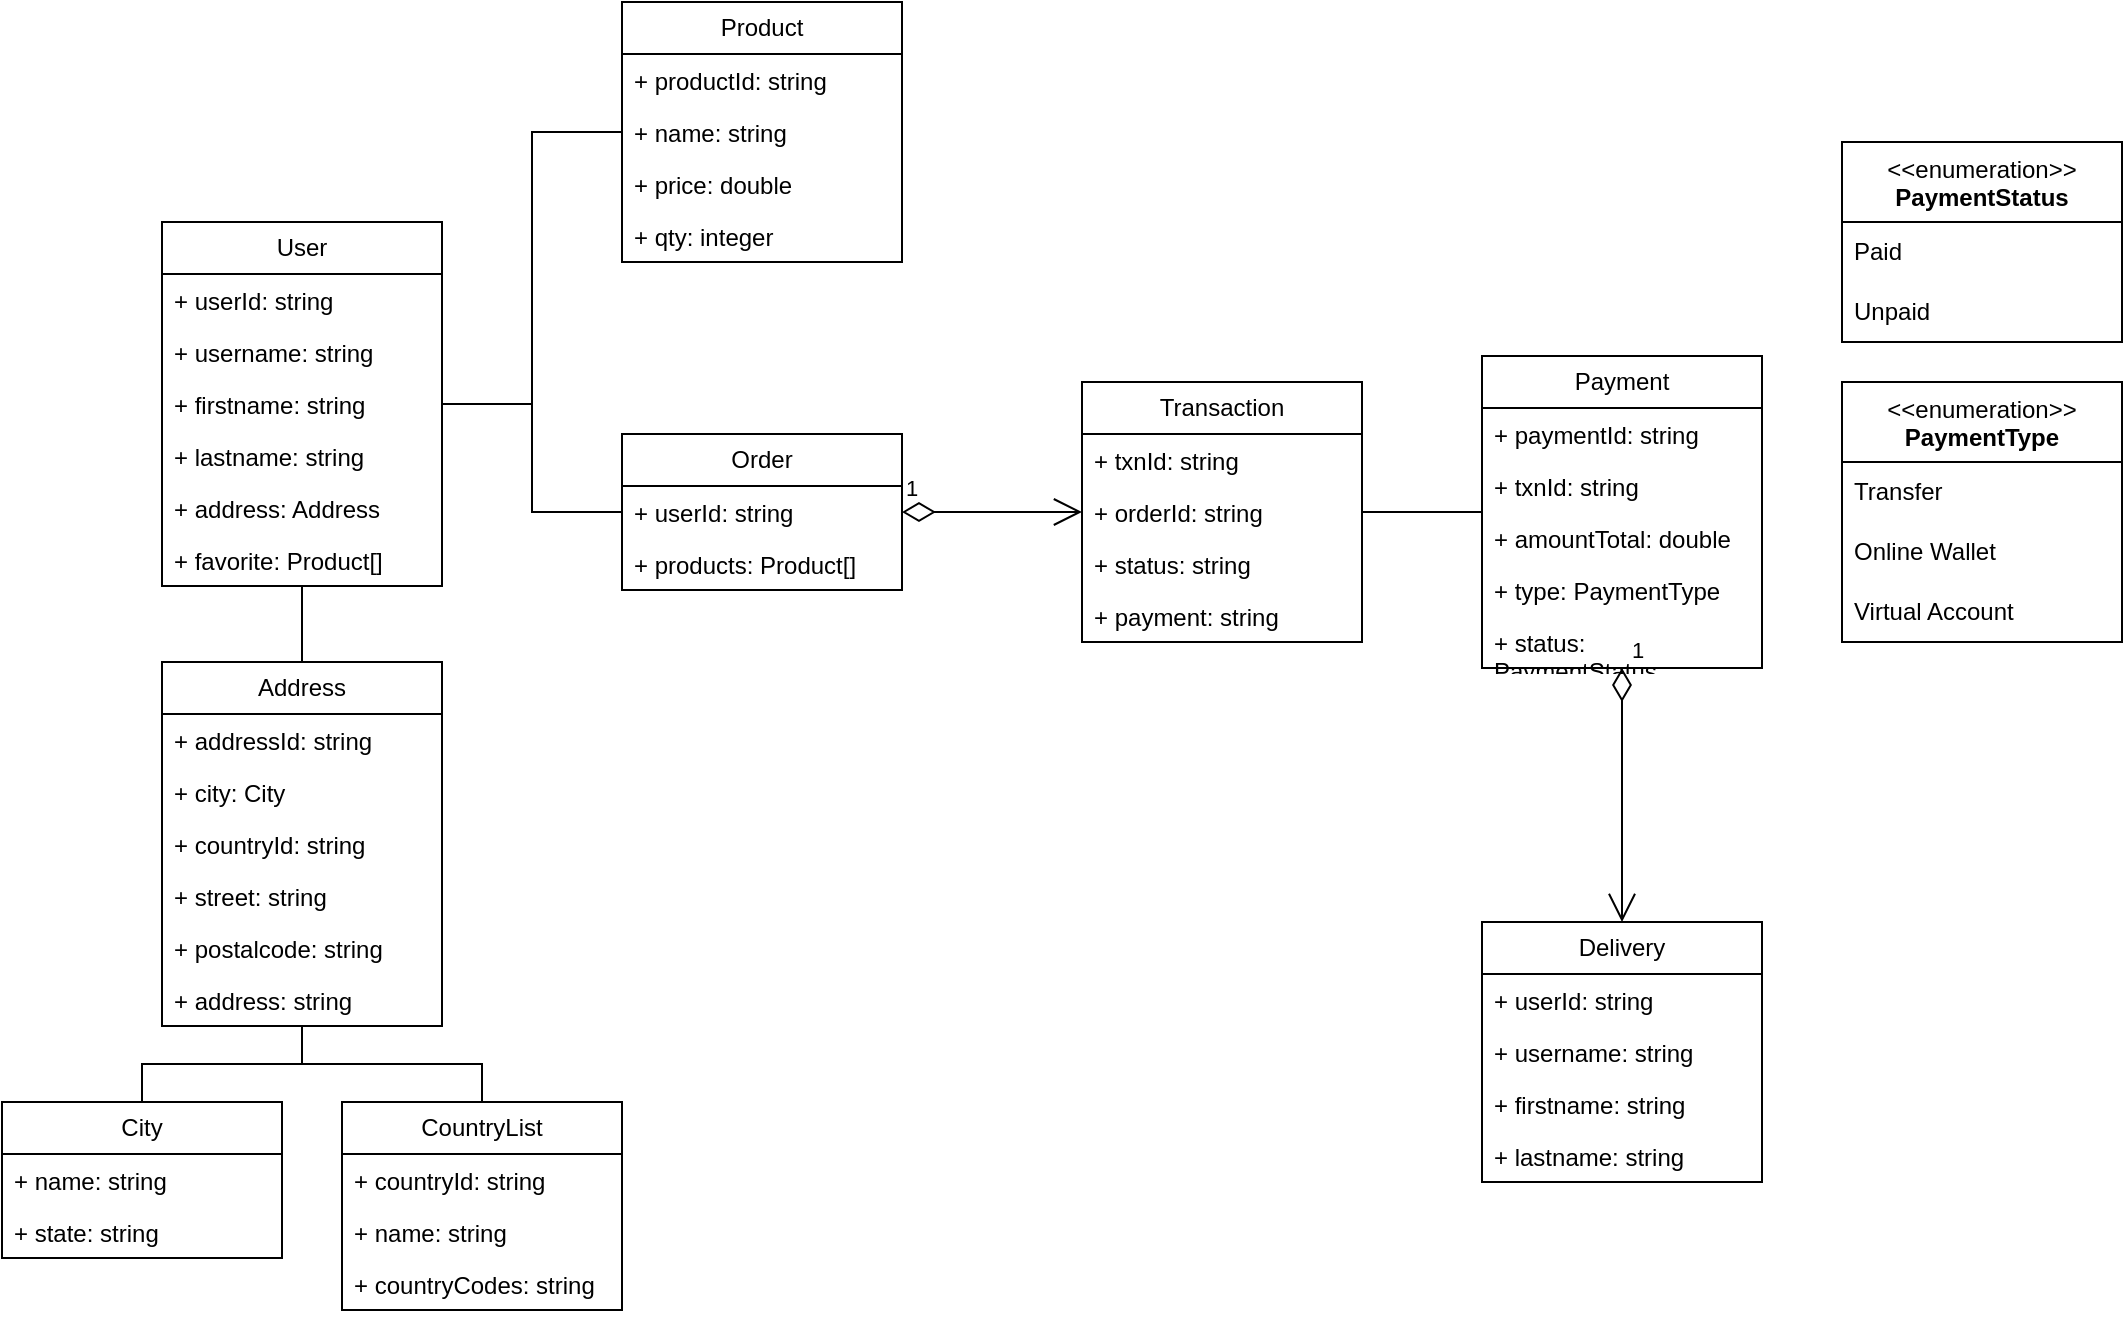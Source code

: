 <mxfile version="21.3.4" type="github" pages="2">
  <diagram name="Class" id="yxfu-jU6VKn26wTLMHXY">
    <mxGraphModel dx="880" dy="1538" grid="1" gridSize="10" guides="1" tooltips="1" connect="1" arrows="1" fold="1" page="1" pageScale="1" pageWidth="850" pageHeight="1100" math="0" shadow="0">
      <root>
        <mxCell id="0" />
        <mxCell id="1" parent="0" />
        <mxCell id="0K6LBpWld9KjEkxCWsGS-2" value="User" style="swimlane;fontStyle=0;childLayout=stackLayout;horizontal=1;startSize=26;fillColor=none;horizontalStack=0;resizeParent=1;resizeParentMax=0;resizeLast=0;collapsible=1;marginBottom=0;whiteSpace=wrap;html=1;" parent="1" vertex="1">
          <mxGeometry x="240" y="20" width="140" height="182" as="geometry" />
        </mxCell>
        <mxCell id="0K6LBpWld9KjEkxCWsGS-3" value="+ userId: string" style="text;strokeColor=none;fillColor=none;align=left;verticalAlign=top;spacingLeft=4;spacingRight=4;overflow=hidden;rotatable=0;points=[[0,0.5],[1,0.5]];portConstraint=eastwest;whiteSpace=wrap;html=1;" parent="0K6LBpWld9KjEkxCWsGS-2" vertex="1">
          <mxGeometry y="26" width="140" height="26" as="geometry" />
        </mxCell>
        <mxCell id="0K6LBpWld9KjEkxCWsGS-4" value="+ username: string" style="text;strokeColor=none;fillColor=none;align=left;verticalAlign=top;spacingLeft=4;spacingRight=4;overflow=hidden;rotatable=0;points=[[0,0.5],[1,0.5]];portConstraint=eastwest;whiteSpace=wrap;html=1;" parent="0K6LBpWld9KjEkxCWsGS-2" vertex="1">
          <mxGeometry y="52" width="140" height="26" as="geometry" />
        </mxCell>
        <mxCell id="0K6LBpWld9KjEkxCWsGS-5" value="+ firstname: string" style="text;strokeColor=none;fillColor=none;align=left;verticalAlign=top;spacingLeft=4;spacingRight=4;overflow=hidden;rotatable=0;points=[[0,0.5],[1,0.5]];portConstraint=eastwest;whiteSpace=wrap;html=1;" parent="0K6LBpWld9KjEkxCWsGS-2" vertex="1">
          <mxGeometry y="78" width="140" height="26" as="geometry" />
        </mxCell>
        <mxCell id="0K6LBpWld9KjEkxCWsGS-6" value="+ lastname: string" style="text;strokeColor=none;fillColor=none;align=left;verticalAlign=top;spacingLeft=4;spacingRight=4;overflow=hidden;rotatable=0;points=[[0,0.5],[1,0.5]];portConstraint=eastwest;whiteSpace=wrap;html=1;" parent="0K6LBpWld9KjEkxCWsGS-2" vertex="1">
          <mxGeometry y="104" width="140" height="26" as="geometry" />
        </mxCell>
        <mxCell id="0K6LBpWld9KjEkxCWsGS-51" value="+ address: Address" style="text;strokeColor=none;fillColor=none;align=left;verticalAlign=top;spacingLeft=4;spacingRight=4;overflow=hidden;rotatable=0;points=[[0,0.5],[1,0.5]];portConstraint=eastwest;whiteSpace=wrap;html=1;" parent="0K6LBpWld9KjEkxCWsGS-2" vertex="1">
          <mxGeometry y="130" width="140" height="26" as="geometry" />
        </mxCell>
        <mxCell id="0K6LBpWld9KjEkxCWsGS-59" value="+ favorite: Product[]" style="text;strokeColor=none;fillColor=none;align=left;verticalAlign=top;spacingLeft=4;spacingRight=4;overflow=hidden;rotatable=0;points=[[0,0.5],[1,0.5]];portConstraint=eastwest;whiteSpace=wrap;html=1;" parent="0K6LBpWld9KjEkxCWsGS-2" vertex="1">
          <mxGeometry y="156" width="140" height="26" as="geometry" />
        </mxCell>
        <mxCell id="0K6LBpWld9KjEkxCWsGS-8" value="Product" style="swimlane;fontStyle=0;childLayout=stackLayout;horizontal=1;startSize=26;fillColor=none;horizontalStack=0;resizeParent=1;resizeParentMax=0;resizeLast=0;collapsible=1;marginBottom=0;whiteSpace=wrap;html=1;" parent="1" vertex="1">
          <mxGeometry x="470" y="-90" width="140" height="130" as="geometry" />
        </mxCell>
        <mxCell id="0K6LBpWld9KjEkxCWsGS-9" value="+ productId: string" style="text;strokeColor=none;fillColor=none;align=left;verticalAlign=top;spacingLeft=4;spacingRight=4;overflow=hidden;rotatable=0;points=[[0,0.5],[1,0.5]];portConstraint=eastwest;whiteSpace=wrap;html=1;" parent="0K6LBpWld9KjEkxCWsGS-8" vertex="1">
          <mxGeometry y="26" width="140" height="26" as="geometry" />
        </mxCell>
        <mxCell id="0K6LBpWld9KjEkxCWsGS-10" value="+ name: string" style="text;strokeColor=none;fillColor=none;align=left;verticalAlign=top;spacingLeft=4;spacingRight=4;overflow=hidden;rotatable=0;points=[[0,0.5],[1,0.5]];portConstraint=eastwest;whiteSpace=wrap;html=1;" parent="0K6LBpWld9KjEkxCWsGS-8" vertex="1">
          <mxGeometry y="52" width="140" height="26" as="geometry" />
        </mxCell>
        <mxCell id="0K6LBpWld9KjEkxCWsGS-11" value="+ price: double" style="text;strokeColor=none;fillColor=none;align=left;verticalAlign=top;spacingLeft=4;spacingRight=4;overflow=hidden;rotatable=0;points=[[0,0.5],[1,0.5]];portConstraint=eastwest;whiteSpace=wrap;html=1;" parent="0K6LBpWld9KjEkxCWsGS-8" vertex="1">
          <mxGeometry y="78" width="140" height="26" as="geometry" />
        </mxCell>
        <mxCell id="0K6LBpWld9KjEkxCWsGS-12" value="+ qty: integer" style="text;strokeColor=none;fillColor=none;align=left;verticalAlign=top;spacingLeft=4;spacingRight=4;overflow=hidden;rotatable=0;points=[[0,0.5],[1,0.5]];portConstraint=eastwest;whiteSpace=wrap;html=1;" parent="0K6LBpWld9KjEkxCWsGS-8" vertex="1">
          <mxGeometry y="104" width="140" height="26" as="geometry" />
        </mxCell>
        <mxCell id="0K6LBpWld9KjEkxCWsGS-14" value="Order" style="swimlane;fontStyle=0;childLayout=stackLayout;horizontal=1;startSize=26;fillColor=none;horizontalStack=0;resizeParent=1;resizeParentMax=0;resizeLast=0;collapsible=1;marginBottom=0;whiteSpace=wrap;html=1;" parent="1" vertex="1">
          <mxGeometry x="470" y="126" width="140" height="78" as="geometry" />
        </mxCell>
        <mxCell id="0K6LBpWld9KjEkxCWsGS-15" value="+ userId: string" style="text;strokeColor=none;fillColor=none;align=left;verticalAlign=top;spacingLeft=4;spacingRight=4;overflow=hidden;rotatable=0;points=[[0,0.5],[1,0.5]];portConstraint=eastwest;whiteSpace=wrap;html=1;" parent="0K6LBpWld9KjEkxCWsGS-14" vertex="1">
          <mxGeometry y="26" width="140" height="26" as="geometry" />
        </mxCell>
        <mxCell id="0K6LBpWld9KjEkxCWsGS-16" value="+ products: Product[]" style="text;strokeColor=none;fillColor=none;align=left;verticalAlign=top;spacingLeft=4;spacingRight=4;overflow=hidden;rotatable=0;points=[[0,0.5],[1,0.5]];portConstraint=eastwest;whiteSpace=wrap;html=1;" parent="0K6LBpWld9KjEkxCWsGS-14" vertex="1">
          <mxGeometry y="52" width="140" height="26" as="geometry" />
        </mxCell>
        <mxCell id="0K6LBpWld9KjEkxCWsGS-19" value="Transaction" style="swimlane;fontStyle=0;childLayout=stackLayout;horizontal=1;startSize=26;fillColor=none;horizontalStack=0;resizeParent=1;resizeParentMax=0;resizeLast=0;collapsible=1;marginBottom=0;whiteSpace=wrap;html=1;" parent="1" vertex="1">
          <mxGeometry x="700" y="100" width="140" height="130" as="geometry" />
        </mxCell>
        <mxCell id="0K6LBpWld9KjEkxCWsGS-20" value="+ txnId: string" style="text;strokeColor=none;fillColor=none;align=left;verticalAlign=top;spacingLeft=4;spacingRight=4;overflow=hidden;rotatable=0;points=[[0,0.5],[1,0.5]];portConstraint=eastwest;whiteSpace=wrap;html=1;" parent="0K6LBpWld9KjEkxCWsGS-19" vertex="1">
          <mxGeometry y="26" width="140" height="26" as="geometry" />
        </mxCell>
        <mxCell id="0K6LBpWld9KjEkxCWsGS-21" value="+ orderId: string" style="text;strokeColor=none;fillColor=none;align=left;verticalAlign=top;spacingLeft=4;spacingRight=4;overflow=hidden;rotatable=0;points=[[0,0.5],[1,0.5]];portConstraint=eastwest;whiteSpace=wrap;html=1;" parent="0K6LBpWld9KjEkxCWsGS-19" vertex="1">
          <mxGeometry y="52" width="140" height="26" as="geometry" />
        </mxCell>
        <mxCell id="0K6LBpWld9KjEkxCWsGS-22" value="+ status: string" style="text;strokeColor=none;fillColor=none;align=left;verticalAlign=top;spacingLeft=4;spacingRight=4;overflow=hidden;rotatable=0;points=[[0,0.5],[1,0.5]];portConstraint=eastwest;whiteSpace=wrap;html=1;" parent="0K6LBpWld9KjEkxCWsGS-19" vertex="1">
          <mxGeometry y="78" width="140" height="26" as="geometry" />
        </mxCell>
        <mxCell id="0K6LBpWld9KjEkxCWsGS-23" value="+ payment: string" style="text;strokeColor=none;fillColor=none;align=left;verticalAlign=top;spacingLeft=4;spacingRight=4;overflow=hidden;rotatable=0;points=[[0,0.5],[1,0.5]];portConstraint=eastwest;whiteSpace=wrap;html=1;" parent="0K6LBpWld9KjEkxCWsGS-19" vertex="1">
          <mxGeometry y="104" width="140" height="26" as="geometry" />
        </mxCell>
        <mxCell id="0K6LBpWld9KjEkxCWsGS-24" value="Delivery" style="swimlane;fontStyle=0;childLayout=stackLayout;horizontal=1;startSize=26;fillColor=none;horizontalStack=0;resizeParent=1;resizeParentMax=0;resizeLast=0;collapsible=1;marginBottom=0;whiteSpace=wrap;html=1;" parent="1" vertex="1">
          <mxGeometry x="900" y="370" width="140" height="130" as="geometry" />
        </mxCell>
        <mxCell id="0K6LBpWld9KjEkxCWsGS-25" value="+ userId: string" style="text;strokeColor=none;fillColor=none;align=left;verticalAlign=top;spacingLeft=4;spacingRight=4;overflow=hidden;rotatable=0;points=[[0,0.5],[1,0.5]];portConstraint=eastwest;whiteSpace=wrap;html=1;" parent="0K6LBpWld9KjEkxCWsGS-24" vertex="1">
          <mxGeometry y="26" width="140" height="26" as="geometry" />
        </mxCell>
        <mxCell id="0K6LBpWld9KjEkxCWsGS-26" value="+ username: string" style="text;strokeColor=none;fillColor=none;align=left;verticalAlign=top;spacingLeft=4;spacingRight=4;overflow=hidden;rotatable=0;points=[[0,0.5],[1,0.5]];portConstraint=eastwest;whiteSpace=wrap;html=1;" parent="0K6LBpWld9KjEkxCWsGS-24" vertex="1">
          <mxGeometry y="52" width="140" height="26" as="geometry" />
        </mxCell>
        <mxCell id="0K6LBpWld9KjEkxCWsGS-27" value="+ firstname: string" style="text;strokeColor=none;fillColor=none;align=left;verticalAlign=top;spacingLeft=4;spacingRight=4;overflow=hidden;rotatable=0;points=[[0,0.5],[1,0.5]];portConstraint=eastwest;whiteSpace=wrap;html=1;" parent="0K6LBpWld9KjEkxCWsGS-24" vertex="1">
          <mxGeometry y="78" width="140" height="26" as="geometry" />
        </mxCell>
        <mxCell id="0K6LBpWld9KjEkxCWsGS-28" value="+ lastname: string" style="text;strokeColor=none;fillColor=none;align=left;verticalAlign=top;spacingLeft=4;spacingRight=4;overflow=hidden;rotatable=0;points=[[0,0.5],[1,0.5]];portConstraint=eastwest;whiteSpace=wrap;html=1;" parent="0K6LBpWld9KjEkxCWsGS-24" vertex="1">
          <mxGeometry y="104" width="140" height="26" as="geometry" />
        </mxCell>
        <mxCell id="0K6LBpWld9KjEkxCWsGS-29" value="&lt;div&gt;Address&lt;/div&gt;" style="swimlane;fontStyle=0;childLayout=stackLayout;horizontal=1;startSize=26;fillColor=none;horizontalStack=0;resizeParent=1;resizeParentMax=0;resizeLast=0;collapsible=1;marginBottom=0;whiteSpace=wrap;html=1;" parent="1" vertex="1">
          <mxGeometry x="240" y="240" width="140" height="182" as="geometry" />
        </mxCell>
        <mxCell id="0K6LBpWld9KjEkxCWsGS-30" value="+ addressId: string" style="text;strokeColor=none;fillColor=none;align=left;verticalAlign=top;spacingLeft=4;spacingRight=4;overflow=hidden;rotatable=0;points=[[0,0.5],[1,0.5]];portConstraint=eastwest;whiteSpace=wrap;html=1;" parent="0K6LBpWld9KjEkxCWsGS-29" vertex="1">
          <mxGeometry y="26" width="140" height="26" as="geometry" />
        </mxCell>
        <mxCell id="0K6LBpWld9KjEkxCWsGS-31" value="+ city: City" style="text;strokeColor=none;fillColor=none;align=left;verticalAlign=top;spacingLeft=4;spacingRight=4;overflow=hidden;rotatable=0;points=[[0,0.5],[1,0.5]];portConstraint=eastwest;whiteSpace=wrap;html=1;" parent="0K6LBpWld9KjEkxCWsGS-29" vertex="1">
          <mxGeometry y="52" width="140" height="26" as="geometry" />
        </mxCell>
        <mxCell id="0K6LBpWld9KjEkxCWsGS-32" value="+ countryId: string" style="text;strokeColor=none;fillColor=none;align=left;verticalAlign=top;spacingLeft=4;spacingRight=4;overflow=hidden;rotatable=0;points=[[0,0.5],[1,0.5]];portConstraint=eastwest;whiteSpace=wrap;html=1;" parent="0K6LBpWld9KjEkxCWsGS-29" vertex="1">
          <mxGeometry y="78" width="140" height="26" as="geometry" />
        </mxCell>
        <mxCell id="0K6LBpWld9KjEkxCWsGS-33" value="+ street: string" style="text;strokeColor=none;fillColor=none;align=left;verticalAlign=top;spacingLeft=4;spacingRight=4;overflow=hidden;rotatable=0;points=[[0,0.5],[1,0.5]];portConstraint=eastwest;whiteSpace=wrap;html=1;" parent="0K6LBpWld9KjEkxCWsGS-29" vertex="1">
          <mxGeometry y="104" width="140" height="26" as="geometry" />
        </mxCell>
        <mxCell id="0K6LBpWld9KjEkxCWsGS-44" value="+ postalcode: string" style="text;strokeColor=none;fillColor=none;align=left;verticalAlign=top;spacingLeft=4;spacingRight=4;overflow=hidden;rotatable=0;points=[[0,0.5],[1,0.5]];portConstraint=eastwest;whiteSpace=wrap;html=1;" parent="0K6LBpWld9KjEkxCWsGS-29" vertex="1">
          <mxGeometry y="130" width="140" height="26" as="geometry" />
        </mxCell>
        <mxCell id="0K6LBpWld9KjEkxCWsGS-45" value="+ address: string" style="text;strokeColor=none;fillColor=none;align=left;verticalAlign=top;spacingLeft=4;spacingRight=4;overflow=hidden;rotatable=0;points=[[0,0.5],[1,0.5]];portConstraint=eastwest;whiteSpace=wrap;html=1;" parent="0K6LBpWld9KjEkxCWsGS-29" vertex="1">
          <mxGeometry y="156" width="140" height="26" as="geometry" />
        </mxCell>
        <mxCell id="0K6LBpWld9KjEkxCWsGS-34" value="CountryList" style="swimlane;fontStyle=0;childLayout=stackLayout;horizontal=1;startSize=26;fillColor=none;horizontalStack=0;resizeParent=1;resizeParentMax=0;resizeLast=0;collapsible=1;marginBottom=0;whiteSpace=wrap;html=1;" parent="1" vertex="1">
          <mxGeometry x="330" y="460" width="140" height="104" as="geometry" />
        </mxCell>
        <mxCell id="0K6LBpWld9KjEkxCWsGS-35" value="+ countryId: string" style="text;strokeColor=none;fillColor=none;align=left;verticalAlign=top;spacingLeft=4;spacingRight=4;overflow=hidden;rotatable=0;points=[[0,0.5],[1,0.5]];portConstraint=eastwest;whiteSpace=wrap;html=1;" parent="0K6LBpWld9KjEkxCWsGS-34" vertex="1">
          <mxGeometry y="26" width="140" height="26" as="geometry" />
        </mxCell>
        <mxCell id="0K6LBpWld9KjEkxCWsGS-36" value="+ name: string" style="text;strokeColor=none;fillColor=none;align=left;verticalAlign=top;spacingLeft=4;spacingRight=4;overflow=hidden;rotatable=0;points=[[0,0.5],[1,0.5]];portConstraint=eastwest;whiteSpace=wrap;html=1;" parent="0K6LBpWld9KjEkxCWsGS-34" vertex="1">
          <mxGeometry y="52" width="140" height="26" as="geometry" />
        </mxCell>
        <mxCell id="0K6LBpWld9KjEkxCWsGS-37" value="+ countryCodes: string" style="text;strokeColor=none;fillColor=none;align=left;verticalAlign=top;spacingLeft=4;spacingRight=4;overflow=hidden;rotatable=0;points=[[0,0.5],[1,0.5]];portConstraint=eastwest;whiteSpace=wrap;html=1;" parent="0K6LBpWld9KjEkxCWsGS-34" vertex="1">
          <mxGeometry y="78" width="140" height="26" as="geometry" />
        </mxCell>
        <mxCell id="0K6LBpWld9KjEkxCWsGS-39" value="City" style="swimlane;fontStyle=0;childLayout=stackLayout;horizontal=1;startSize=26;fillColor=none;horizontalStack=0;resizeParent=1;resizeParentMax=0;resizeLast=0;collapsible=1;marginBottom=0;whiteSpace=wrap;html=1;" parent="1" vertex="1">
          <mxGeometry x="160" y="460" width="140" height="78" as="geometry" />
        </mxCell>
        <mxCell id="0K6LBpWld9KjEkxCWsGS-41" value="+ name: string" style="text;strokeColor=none;fillColor=none;align=left;verticalAlign=top;spacingLeft=4;spacingRight=4;overflow=hidden;rotatable=0;points=[[0,0.5],[1,0.5]];portConstraint=eastwest;whiteSpace=wrap;html=1;" parent="0K6LBpWld9KjEkxCWsGS-39" vertex="1">
          <mxGeometry y="26" width="140" height="26" as="geometry" />
        </mxCell>
        <mxCell id="0K6LBpWld9KjEkxCWsGS-46" value="+ state: string" style="text;strokeColor=none;fillColor=none;align=left;verticalAlign=top;spacingLeft=4;spacingRight=4;overflow=hidden;rotatable=0;points=[[0,0.5],[1,0.5]];portConstraint=eastwest;whiteSpace=wrap;html=1;" parent="0K6LBpWld9KjEkxCWsGS-39" vertex="1">
          <mxGeometry y="52" width="140" height="26" as="geometry" />
        </mxCell>
        <mxCell id="0K6LBpWld9KjEkxCWsGS-48" value="" style="endArrow=none;startArrow=none;endFill=0;startFill=0;html=1;rounded=0;edgeStyle=orthogonalEdgeStyle;" parent="1" source="0K6LBpWld9KjEkxCWsGS-39" target="0K6LBpWld9KjEkxCWsGS-29" edge="1">
          <mxGeometry width="160" relative="1" as="geometry">
            <mxPoint x="230" y="280" as="sourcePoint" />
            <mxPoint x="390" y="280" as="targetPoint" />
          </mxGeometry>
        </mxCell>
        <mxCell id="0K6LBpWld9KjEkxCWsGS-49" value="" style="endArrow=none;startArrow=none;endFill=0;startFill=0;html=1;rounded=0;edgeStyle=orthogonalEdgeStyle;" parent="1" source="0K6LBpWld9KjEkxCWsGS-34" target="0K6LBpWld9KjEkxCWsGS-29" edge="1">
          <mxGeometry width="160" relative="1" as="geometry">
            <mxPoint x="190" y="281" as="sourcePoint" />
            <mxPoint x="250" y="309" as="targetPoint" />
          </mxGeometry>
        </mxCell>
        <mxCell id="0K6LBpWld9KjEkxCWsGS-50" value="" style="endArrow=none;startArrow=none;endFill=0;startFill=0;html=1;rounded=0;" parent="1" source="0K6LBpWld9KjEkxCWsGS-2" target="0K6LBpWld9KjEkxCWsGS-29" edge="1">
          <mxGeometry width="160" relative="1" as="geometry">
            <mxPoint x="190" y="281" as="sourcePoint" />
            <mxPoint x="250" y="309" as="targetPoint" />
          </mxGeometry>
        </mxCell>
        <mxCell id="0K6LBpWld9KjEkxCWsGS-53" value="Payment" style="swimlane;fontStyle=0;childLayout=stackLayout;horizontal=1;startSize=26;fillColor=none;horizontalStack=0;resizeParent=1;resizeParentMax=0;resizeLast=0;collapsible=1;marginBottom=0;whiteSpace=wrap;html=1;" parent="1" vertex="1">
          <mxGeometry x="900" y="87" width="140" height="156" as="geometry" />
        </mxCell>
        <mxCell id="0K6LBpWld9KjEkxCWsGS-54" value="+ paymentId: string" style="text;strokeColor=none;fillColor=none;align=left;verticalAlign=top;spacingLeft=4;spacingRight=4;overflow=hidden;rotatable=0;points=[[0,0.5],[1,0.5]];portConstraint=eastwest;whiteSpace=wrap;html=1;" parent="0K6LBpWld9KjEkxCWsGS-53" vertex="1">
          <mxGeometry y="26" width="140" height="26" as="geometry" />
        </mxCell>
        <mxCell id="0K6LBpWld9KjEkxCWsGS-55" value="+ txnId: string" style="text;strokeColor=none;fillColor=none;align=left;verticalAlign=top;spacingLeft=4;spacingRight=4;overflow=hidden;rotatable=0;points=[[0,0.5],[1,0.5]];portConstraint=eastwest;whiteSpace=wrap;html=1;" parent="0K6LBpWld9KjEkxCWsGS-53" vertex="1">
          <mxGeometry y="52" width="140" height="26" as="geometry" />
        </mxCell>
        <mxCell id="0K6LBpWld9KjEkxCWsGS-56" value="+ amountTotal: double" style="text;strokeColor=none;fillColor=none;align=left;verticalAlign=top;spacingLeft=4;spacingRight=4;overflow=hidden;rotatable=0;points=[[0,0.5],[1,0.5]];portConstraint=eastwest;whiteSpace=wrap;html=1;" parent="0K6LBpWld9KjEkxCWsGS-53" vertex="1">
          <mxGeometry y="78" width="140" height="26" as="geometry" />
        </mxCell>
        <mxCell id="0K6LBpWld9KjEkxCWsGS-57" value="+ type: PaymentType" style="text;strokeColor=none;fillColor=none;align=left;verticalAlign=top;spacingLeft=4;spacingRight=4;overflow=hidden;rotatable=0;points=[[0,0.5],[1,0.5]];portConstraint=eastwest;whiteSpace=wrap;html=1;" parent="0K6LBpWld9KjEkxCWsGS-53" vertex="1">
          <mxGeometry y="104" width="140" height="26" as="geometry" />
        </mxCell>
        <mxCell id="0K6LBpWld9KjEkxCWsGS-67" value="+ status: PaymentStatus" style="text;strokeColor=none;fillColor=none;align=left;verticalAlign=top;spacingLeft=4;spacingRight=4;overflow=hidden;rotatable=0;points=[[0,0.5],[1,0.5]];portConstraint=eastwest;whiteSpace=wrap;html=1;" parent="0K6LBpWld9KjEkxCWsGS-53" vertex="1">
          <mxGeometry y="130" width="140" height="26" as="geometry" />
        </mxCell>
        <mxCell id="0K6LBpWld9KjEkxCWsGS-58" value="" style="endArrow=none;startArrow=none;endFill=0;startFill=0;html=1;rounded=0;edgeStyle=orthogonalEdgeStyle;" parent="1" source="0K6LBpWld9KjEkxCWsGS-19" target="0K6LBpWld9KjEkxCWsGS-53" edge="1">
          <mxGeometry width="160" relative="1" as="geometry">
            <mxPoint x="600" y="140" as="sourcePoint" />
            <mxPoint x="760" y="140" as="targetPoint" />
          </mxGeometry>
        </mxCell>
        <mxCell id="0K6LBpWld9KjEkxCWsGS-62" value="1" style="endArrow=open;html=1;endSize=12;startArrow=diamondThin;startSize=14;startFill=0;edgeStyle=orthogonalEdgeStyle;align=left;verticalAlign=bottom;rounded=0;" parent="1" source="0K6LBpWld9KjEkxCWsGS-53" target="0K6LBpWld9KjEkxCWsGS-24" edge="1">
          <mxGeometry x="-1" y="3" relative="1" as="geometry">
            <mxPoint x="590" y="200" as="sourcePoint" />
            <mxPoint x="750" y="200" as="targetPoint" />
          </mxGeometry>
        </mxCell>
        <mxCell id="0K6LBpWld9KjEkxCWsGS-63" value="&amp;lt;&amp;lt;enumeration&amp;gt;&amp;gt;&lt;br&gt;&lt;b&gt;PaymentType&lt;/b&gt;" style="swimlane;fontStyle=0;align=center;verticalAlign=top;childLayout=stackLayout;horizontal=1;startSize=40;horizontalStack=0;resizeParent=1;resizeParentMax=0;resizeLast=0;collapsible=0;marginBottom=0;html=1;whiteSpace=wrap;" parent="1" vertex="1">
          <mxGeometry x="1080" y="100" width="140" height="130" as="geometry" />
        </mxCell>
        <mxCell id="0K6LBpWld9KjEkxCWsGS-64" value="Transfer&lt;span style=&quot;white-space: pre;&quot;&gt; &lt;/span&gt;" style="text;html=1;strokeColor=none;fillColor=none;align=left;verticalAlign=middle;spacingLeft=4;spacingRight=4;overflow=hidden;rotatable=0;points=[[0,0.5],[1,0.5]];portConstraint=eastwest;whiteSpace=wrap;" parent="0K6LBpWld9KjEkxCWsGS-63" vertex="1">
          <mxGeometry y="40" width="140" height="30" as="geometry" />
        </mxCell>
        <mxCell id="0K6LBpWld9KjEkxCWsGS-65" value="Online Wallet" style="text;html=1;strokeColor=none;fillColor=none;align=left;verticalAlign=middle;spacingLeft=4;spacingRight=4;overflow=hidden;rotatable=0;points=[[0,0.5],[1,0.5]];portConstraint=eastwest;whiteSpace=wrap;" parent="0K6LBpWld9KjEkxCWsGS-63" vertex="1">
          <mxGeometry y="70" width="140" height="30" as="geometry" />
        </mxCell>
        <mxCell id="0K6LBpWld9KjEkxCWsGS-66" value="Virtual Account" style="text;html=1;strokeColor=none;fillColor=none;align=left;verticalAlign=middle;spacingLeft=4;spacingRight=4;overflow=hidden;rotatable=0;points=[[0,0.5],[1,0.5]];portConstraint=eastwest;whiteSpace=wrap;" parent="0K6LBpWld9KjEkxCWsGS-63" vertex="1">
          <mxGeometry y="100" width="140" height="30" as="geometry" />
        </mxCell>
        <mxCell id="0K6LBpWld9KjEkxCWsGS-68" value="&lt;div&gt;&amp;lt;&amp;lt;enumeration&amp;gt;&amp;gt;&lt;/div&gt;&lt;div&gt;&lt;b&gt;PaymentStatus&lt;/b&gt;&lt;br&gt;&lt;/div&gt;" style="swimlane;fontStyle=0;align=center;verticalAlign=top;childLayout=stackLayout;horizontal=1;startSize=40;horizontalStack=0;resizeParent=1;resizeParentMax=0;resizeLast=0;collapsible=0;marginBottom=0;html=1;whiteSpace=wrap;" parent="1" vertex="1">
          <mxGeometry x="1080" y="-20" width="140" height="100" as="geometry" />
        </mxCell>
        <mxCell id="0K6LBpWld9KjEkxCWsGS-69" value="Paid" style="text;html=1;strokeColor=none;fillColor=none;align=left;verticalAlign=middle;spacingLeft=4;spacingRight=4;overflow=hidden;rotatable=0;points=[[0,0.5],[1,0.5]];portConstraint=eastwest;whiteSpace=wrap;" parent="0K6LBpWld9KjEkxCWsGS-68" vertex="1">
          <mxGeometry y="40" width="140" height="30" as="geometry" />
        </mxCell>
        <mxCell id="0K6LBpWld9KjEkxCWsGS-70" value="Unpaid" style="text;html=1;strokeColor=none;fillColor=none;align=left;verticalAlign=middle;spacingLeft=4;spacingRight=4;overflow=hidden;rotatable=0;points=[[0,0.5],[1,0.5]];portConstraint=eastwest;whiteSpace=wrap;" parent="0K6LBpWld9KjEkxCWsGS-68" vertex="1">
          <mxGeometry y="70" width="140" height="30" as="geometry" />
        </mxCell>
        <mxCell id="0K6LBpWld9KjEkxCWsGS-74" value="" style="endArrow=none;startArrow=none;endFill=0;startFill=0;html=1;rounded=0;edgeStyle=orthogonalEdgeStyle;" parent="1" source="0K6LBpWld9KjEkxCWsGS-2" target="0K6LBpWld9KjEkxCWsGS-14" edge="1">
          <mxGeometry width="160" relative="1" as="geometry">
            <mxPoint x="320" y="212" as="sourcePoint" />
            <mxPoint x="320" y="250" as="targetPoint" />
          </mxGeometry>
        </mxCell>
        <mxCell id="0K6LBpWld9KjEkxCWsGS-75" value="" style="endArrow=none;startArrow=none;endFill=0;startFill=0;html=1;rounded=0;edgeStyle=orthogonalEdgeStyle;" parent="1" source="0K6LBpWld9KjEkxCWsGS-2" target="0K6LBpWld9KjEkxCWsGS-8" edge="1">
          <mxGeometry width="160" relative="1" as="geometry">
            <mxPoint x="390" y="137" as="sourcePoint" />
            <mxPoint x="480" y="159" as="targetPoint" />
          </mxGeometry>
        </mxCell>
        <mxCell id="fq-weoBscvw8TXL_Onin-1" value="1" style="endArrow=open;html=1;endSize=12;startArrow=diamondThin;startSize=14;startFill=0;edgeStyle=orthogonalEdgeStyle;align=left;verticalAlign=bottom;rounded=0;" parent="1" source="0K6LBpWld9KjEkxCWsGS-14" target="0K6LBpWld9KjEkxCWsGS-19" edge="1">
          <mxGeometry x="-1" y="3" relative="1" as="geometry">
            <mxPoint x="540" y="260" as="sourcePoint" />
            <mxPoint x="700" y="260" as="targetPoint" />
          </mxGeometry>
        </mxCell>
      </root>
    </mxGraphModel>
  </diagram>
  <diagram id="KkTu_SzsW-sQsBuPcSo7" name="ERD">
    <mxGraphModel dx="880" dy="438" grid="1" gridSize="10" guides="1" tooltips="1" connect="1" arrows="1" fold="1" page="1" pageScale="1" pageWidth="850" pageHeight="1100" math="0" shadow="0">
      <root>
        <mxCell id="0" />
        <mxCell id="1" parent="0" />
        <mxCell id="G3CAVixMlVFd1Xop6Qmf-5" value="" style="rounded=0;orthogonalLoop=1;jettySize=auto;html=1;endArrow=none;endFill=0;" edge="1" parent="1" source="G3CAVixMlVFd1Xop6Qmf-1" target="G3CAVixMlVFd1Xop6Qmf-6">
          <mxGeometry relative="1" as="geometry">
            <mxPoint x="310" y="220" as="targetPoint" />
          </mxGeometry>
        </mxCell>
        <mxCell id="G3CAVixMlVFd1Xop6Qmf-9" style="rounded=0;orthogonalLoop=1;jettySize=auto;html=1;endArrow=none;endFill=0;" edge="1" parent="1" source="G3CAVixMlVFd1Xop6Qmf-1" target="G3CAVixMlVFd1Xop6Qmf-7">
          <mxGeometry relative="1" as="geometry" />
        </mxCell>
        <mxCell id="G3CAVixMlVFd1Xop6Qmf-11" style="edgeStyle=none;shape=connector;rounded=0;orthogonalLoop=1;jettySize=auto;html=1;labelBackgroundColor=default;strokeColor=default;fontFamily=Helvetica;fontSize=11;fontColor=default;endArrow=none;endFill=0;" edge="1" parent="1" source="G3CAVixMlVFd1Xop6Qmf-1" target="G3CAVixMlVFd1Xop6Qmf-8">
          <mxGeometry relative="1" as="geometry" />
        </mxCell>
        <mxCell id="G3CAVixMlVFd1Xop6Qmf-14" style="edgeStyle=none;shape=connector;rounded=0;orthogonalLoop=1;jettySize=auto;html=1;labelBackgroundColor=default;strokeColor=default;fontFamily=Helvetica;fontSize=11;fontColor=default;endArrow=none;endFill=0;" edge="1" parent="1" source="G3CAVixMlVFd1Xop6Qmf-1" target="G3CAVixMlVFd1Xop6Qmf-12">
          <mxGeometry relative="1" as="geometry" />
        </mxCell>
        <mxCell id="G3CAVixMlVFd1Xop6Qmf-15" style="edgeStyle=none;shape=connector;rounded=0;orthogonalLoop=1;jettySize=auto;html=1;labelBackgroundColor=default;strokeColor=default;fontFamily=Helvetica;fontSize=11;fontColor=default;endArrow=none;endFill=0;" edge="1" parent="1" source="G3CAVixMlVFd1Xop6Qmf-1" target="G3CAVixMlVFd1Xop6Qmf-13">
          <mxGeometry relative="1" as="geometry" />
        </mxCell>
        <mxCell id="G3CAVixMlVFd1Xop6Qmf-17" style="edgeStyle=none;shape=connector;rounded=0;orthogonalLoop=1;jettySize=auto;html=1;labelBackgroundColor=default;strokeColor=default;fontFamily=Helvetica;fontSize=11;fontColor=default;endArrow=none;endFill=0;" edge="1" parent="1" source="G3CAVixMlVFd1Xop6Qmf-1" target="G3CAVixMlVFd1Xop6Qmf-16">
          <mxGeometry relative="1" as="geometry" />
        </mxCell>
        <mxCell id="G3CAVixMlVFd1Xop6Qmf-1" value="Product" style="rounded=1;arcSize=10;whiteSpace=wrap;html=1;align=center;" vertex="1" parent="1">
          <mxGeometry x="350" y="200" width="100" height="40" as="geometry" />
        </mxCell>
        <mxCell id="G3CAVixMlVFd1Xop6Qmf-2" value="ID" style="ellipse;whiteSpace=wrap;html=1;align=center;fontStyle=4;" vertex="1" parent="1">
          <mxGeometry x="250" y="130" width="100" height="40" as="geometry" />
        </mxCell>
        <mxCell id="G3CAVixMlVFd1Xop6Qmf-3" value="" style="endArrow=none;html=1;rounded=0;" edge="1" parent="1" source="G3CAVixMlVFd1Xop6Qmf-1" target="G3CAVixMlVFd1Xop6Qmf-2">
          <mxGeometry relative="1" as="geometry">
            <mxPoint x="340" y="240" as="sourcePoint" />
            <mxPoint x="500" y="240" as="targetPoint" />
          </mxGeometry>
        </mxCell>
        <mxCell id="G3CAVixMlVFd1Xop6Qmf-6" value="name" style="ellipse;whiteSpace=wrap;html=1;align=center;" vertex="1" parent="1">
          <mxGeometry x="190" y="190" width="100" height="40" as="geometry" />
        </mxCell>
        <mxCell id="G3CAVixMlVFd1Xop6Qmf-7" value="description" style="ellipse;whiteSpace=wrap;html=1;align=center;" vertex="1" parent="1">
          <mxGeometry x="170" y="270" width="100" height="40" as="geometry" />
        </mxCell>
        <mxCell id="G3CAVixMlVFd1Xop6Qmf-8" value="price" style="ellipse;whiteSpace=wrap;html=1;align=center;" vertex="1" parent="1">
          <mxGeometry x="280" y="310" width="100" height="40" as="geometry" />
        </mxCell>
        <mxCell id="G3CAVixMlVFd1Xop6Qmf-12" value="&lt;div&gt;created_date&lt;/div&gt;" style="ellipse;whiteSpace=wrap;html=1;align=center;" vertex="1" parent="1">
          <mxGeometry x="400" y="310" width="100" height="40" as="geometry" />
        </mxCell>
        <mxCell id="G3CAVixMlVFd1Xop6Qmf-13" value="&lt;div&gt;updated_date&lt;/div&gt;" style="ellipse;whiteSpace=wrap;html=1;align=center;" vertex="1" parent="1">
          <mxGeometry x="520" y="310" width="100" height="40" as="geometry" />
        </mxCell>
        <mxCell id="G3CAVixMlVFd1Xop6Qmf-16" value="isAvailable" style="ellipse;whiteSpace=wrap;html=1;align=center;" vertex="1" parent="1">
          <mxGeometry x="375" y="120" width="100" height="40" as="geometry" />
        </mxCell>
        <mxCell id="G3CAVixMlVFd1Xop6Qmf-18" value="Has" style="shape=rhombus;perimeter=rhombusPerimeter;whiteSpace=wrap;html=1;align=center;fontFamily=Helvetica;fontSize=11;fontColor=default;" vertex="1" parent="1">
          <mxGeometry x="550" y="190" width="120" height="60" as="geometry" />
        </mxCell>
        <mxCell id="G3CAVixMlVFd1Xop6Qmf-19" value="" style="endArrow=none;html=1;rounded=0;labelBackgroundColor=default;strokeColor=default;fontFamily=Helvetica;fontSize=11;fontColor=default;shape=connector;" edge="1" parent="1" source="G3CAVixMlVFd1Xop6Qmf-18" target="G3CAVixMlVFd1Xop6Qmf-1">
          <mxGeometry relative="1" as="geometry">
            <mxPoint x="620" y="290" as="sourcePoint" />
            <mxPoint x="500" y="240" as="targetPoint" />
          </mxGeometry>
        </mxCell>
        <mxCell id="G3CAVixMlVFd1Xop6Qmf-20" value="1" style="resizable=0;html=1;whiteSpace=wrap;align=right;verticalAlign=bottom;fontFamily=Helvetica;fontSize=11;fontColor=default;" connectable="0" vertex="1" parent="G3CAVixMlVFd1Xop6Qmf-19">
          <mxGeometry x="1" relative="1" as="geometry" />
        </mxCell>
        <mxCell id="G3CAVixMlVFd1Xop6Qmf-25" value="" style="edgeStyle=none;shape=connector;rounded=0;orthogonalLoop=1;jettySize=auto;html=1;labelBackgroundColor=default;strokeColor=default;fontFamily=Helvetica;fontSize=11;fontColor=default;endArrow=none;endFill=0;" edge="1" parent="1" source="G3CAVixMlVFd1Xop6Qmf-21" target="G3CAVixMlVFd1Xop6Qmf-24">
          <mxGeometry relative="1" as="geometry" />
        </mxCell>
        <mxCell id="G3CAVixMlVFd1Xop6Qmf-28" value="" style="edgeStyle=none;shape=connector;rounded=0;orthogonalLoop=1;jettySize=auto;html=1;labelBackgroundColor=default;strokeColor=default;fontFamily=Helvetica;fontSize=11;fontColor=default;endArrow=none;endFill=0;" edge="1" parent="1" source="G3CAVixMlVFd1Xop6Qmf-21" target="G3CAVixMlVFd1Xop6Qmf-27">
          <mxGeometry relative="1" as="geometry" />
        </mxCell>
        <mxCell id="G3CAVixMlVFd1Xop6Qmf-29" style="edgeStyle=none;shape=connector;rounded=0;orthogonalLoop=1;jettySize=auto;html=1;labelBackgroundColor=default;strokeColor=default;fontFamily=Helvetica;fontSize=11;fontColor=default;endArrow=none;endFill=0;" edge="1" parent="1" source="G3CAVixMlVFd1Xop6Qmf-21" target="G3CAVixMlVFd1Xop6Qmf-26">
          <mxGeometry relative="1" as="geometry" />
        </mxCell>
        <mxCell id="G3CAVixMlVFd1Xop6Qmf-21" value="ProductImage" style="rounded=1;arcSize=10;whiteSpace=wrap;html=1;align=center;" vertex="1" parent="1">
          <mxGeometry x="560" y="90" width="100" height="40" as="geometry" />
        </mxCell>
        <mxCell id="G3CAVixMlVFd1Xop6Qmf-22" value="" style="endArrow=none;html=1;rounded=0;labelBackgroundColor=default;strokeColor=default;fontFamily=Helvetica;fontSize=11;fontColor=default;shape=connector;" edge="1" parent="1" source="G3CAVixMlVFd1Xop6Qmf-18" target="G3CAVixMlVFd1Xop6Qmf-21">
          <mxGeometry relative="1" as="geometry">
            <mxPoint x="560" y="230" as="sourcePoint" />
            <mxPoint x="460" y="230" as="targetPoint" />
          </mxGeometry>
        </mxCell>
        <mxCell id="G3CAVixMlVFd1Xop6Qmf-23" value="1" style="resizable=0;html=1;whiteSpace=wrap;align=right;verticalAlign=bottom;fontFamily=Helvetica;fontSize=11;fontColor=default;" connectable="0" vertex="1" parent="G3CAVixMlVFd1Xop6Qmf-22">
          <mxGeometry x="1" relative="1" as="geometry" />
        </mxCell>
        <mxCell id="G3CAVixMlVFd1Xop6Qmf-24" value="content" style="ellipse;whiteSpace=wrap;html=1;align=center;" vertex="1" parent="1">
          <mxGeometry x="690" y="90" width="100" height="40" as="geometry" />
        </mxCell>
        <mxCell id="G3CAVixMlVFd1Xop6Qmf-26" value="filename" style="ellipse;whiteSpace=wrap;html=1;align=center;" vertex="1" parent="1">
          <mxGeometry x="690" y="40" width="100" height="40" as="geometry" />
        </mxCell>
        <mxCell id="G3CAVixMlVFd1Xop6Qmf-27" value="mimetype" style="ellipse;whiteSpace=wrap;html=1;align=center;" vertex="1" parent="1">
          <mxGeometry x="590" y="10" width="100" height="40" as="geometry" />
        </mxCell>
        <mxCell id="G3CAVixMlVFd1Xop6Qmf-32" value="Has" style="shape=rhombus;perimeter=rhombusPerimeter;whiteSpace=wrap;html=1;align=center;fontFamily=Helvetica;fontSize=11;fontColor=default;" vertex="1" parent="1">
          <mxGeometry x="670" y="290" width="120" height="60" as="geometry" />
        </mxCell>
        <mxCell id="G3CAVixMlVFd1Xop6Qmf-42" value="" style="edgeStyle=none;shape=connector;rounded=0;orthogonalLoop=1;jettySize=auto;html=1;labelBackgroundColor=default;strokeColor=default;fontFamily=Helvetica;fontSize=11;fontColor=default;endArrow=none;endFill=0;" edge="1" parent="1" source="G3CAVixMlVFd1Xop6Qmf-34" target="G3CAVixMlVFd1Xop6Qmf-41">
          <mxGeometry relative="1" as="geometry" />
        </mxCell>
        <mxCell id="G3CAVixMlVFd1Xop6Qmf-44" style="edgeStyle=none;shape=connector;rounded=0;orthogonalLoop=1;jettySize=auto;html=1;labelBackgroundColor=default;strokeColor=default;fontFamily=Helvetica;fontSize=11;fontColor=default;endArrow=none;endFill=0;" edge="1" parent="1" source="G3CAVixMlVFd1Xop6Qmf-34" target="G3CAVixMlVFd1Xop6Qmf-43">
          <mxGeometry relative="1" as="geometry" />
        </mxCell>
        <mxCell id="G3CAVixMlVFd1Xop6Qmf-46" style="edgeStyle=none;shape=connector;rounded=0;orthogonalLoop=1;jettySize=auto;html=1;labelBackgroundColor=default;strokeColor=default;fontFamily=Helvetica;fontSize=11;fontColor=default;endArrow=none;endFill=0;" edge="1" parent="1" source="G3CAVixMlVFd1Xop6Qmf-34" target="G3CAVixMlVFd1Xop6Qmf-45">
          <mxGeometry relative="1" as="geometry" />
        </mxCell>
        <mxCell id="G3CAVixMlVFd1Xop6Qmf-34" value="&lt;div&gt;Transaction&lt;/div&gt;" style="rounded=1;arcSize=10;whiteSpace=wrap;html=1;align=center;" vertex="1" parent="1">
          <mxGeometry x="680" y="420" width="100" height="40" as="geometry" />
        </mxCell>
        <mxCell id="G3CAVixMlVFd1Xop6Qmf-37" value="" style="endArrow=none;html=1;rounded=0;labelBackgroundColor=default;strokeColor=default;fontFamily=Helvetica;fontSize=11;fontColor=default;shape=connector;" edge="1" parent="1" source="G3CAVixMlVFd1Xop6Qmf-32" target="G3CAVixMlVFd1Xop6Qmf-1">
          <mxGeometry relative="1" as="geometry">
            <mxPoint x="670" y="330" as="sourcePoint" />
            <mxPoint x="830" y="330" as="targetPoint" />
          </mxGeometry>
        </mxCell>
        <mxCell id="G3CAVixMlVFd1Xop6Qmf-38" value="N" style="resizable=0;html=1;whiteSpace=wrap;align=right;verticalAlign=bottom;fontFamily=Helvetica;fontSize=11;fontColor=default;" connectable="0" vertex="1" parent="G3CAVixMlVFd1Xop6Qmf-37">
          <mxGeometry x="1" relative="1" as="geometry" />
        </mxCell>
        <mxCell id="G3CAVixMlVFd1Xop6Qmf-39" value="" style="endArrow=none;html=1;rounded=0;labelBackgroundColor=default;strokeColor=default;fontFamily=Helvetica;fontSize=11;fontColor=default;shape=connector;" edge="1" parent="1" source="G3CAVixMlVFd1Xop6Qmf-32" target="G3CAVixMlVFd1Xop6Qmf-34">
          <mxGeometry relative="1" as="geometry">
            <mxPoint x="703" y="319" as="sourcePoint" />
            <mxPoint x="460" y="245" as="targetPoint" />
          </mxGeometry>
        </mxCell>
        <mxCell id="G3CAVixMlVFd1Xop6Qmf-40" value="N" style="resizable=0;html=1;whiteSpace=wrap;align=right;verticalAlign=bottom;fontFamily=Helvetica;fontSize=11;fontColor=default;" connectable="0" vertex="1" parent="G3CAVixMlVFd1Xop6Qmf-39">
          <mxGeometry x="1" relative="1" as="geometry" />
        </mxCell>
        <mxCell id="G3CAVixMlVFd1Xop6Qmf-41" value="ID" style="ellipse;whiteSpace=wrap;html=1;align=center;fontStyle=4;" vertex="1" parent="1">
          <mxGeometry x="540" y="430" width="100" height="40" as="geometry" />
        </mxCell>
        <mxCell id="G3CAVixMlVFd1Xop6Qmf-43" value="&lt;div&gt;created_date&lt;/div&gt;" style="ellipse;whiteSpace=wrap;html=1;align=center;" vertex="1" parent="1">
          <mxGeometry x="580" y="490" width="100" height="40" as="geometry" />
        </mxCell>
        <mxCell id="G3CAVixMlVFd1Xop6Qmf-45" value="total" style="ellipse;whiteSpace=wrap;html=1;align=center;" vertex="1" parent="1">
          <mxGeometry x="690" y="490" width="100" height="40" as="geometry" />
        </mxCell>
        <mxCell id="G3CAVixMlVFd1Xop6Qmf-47" value="Has" style="shape=rhombus;perimeter=rhombusPerimeter;whiteSpace=wrap;html=1;align=center;fontFamily=Helvetica;fontSize=11;fontColor=default;" vertex="1" parent="1">
          <mxGeometry x="880" y="410" width="120" height="60" as="geometry" />
        </mxCell>
        <mxCell id="G3CAVixMlVFd1Xop6Qmf-48" value="" style="endArrow=none;html=1;rounded=0;labelBackgroundColor=default;strokeColor=default;fontFamily=Helvetica;fontSize=11;fontColor=default;shape=connector;" edge="1" parent="1" source="G3CAVixMlVFd1Xop6Qmf-47" target="G3CAVixMlVFd1Xop6Qmf-34">
          <mxGeometry relative="1" as="geometry">
            <mxPoint x="740" y="360" as="sourcePoint" />
            <mxPoint x="740" y="430" as="targetPoint" />
          </mxGeometry>
        </mxCell>
        <mxCell id="G3CAVixMlVFd1Xop6Qmf-49" value="N" style="resizable=0;html=1;whiteSpace=wrap;align=right;verticalAlign=bottom;fontFamily=Helvetica;fontSize=11;fontColor=default;" connectable="0" vertex="1" parent="G3CAVixMlVFd1Xop6Qmf-48">
          <mxGeometry x="1" relative="1" as="geometry" />
        </mxCell>
        <mxCell id="G3CAVixMlVFd1Xop6Qmf-54" style="edgeStyle=none;shape=connector;rounded=0;orthogonalLoop=1;jettySize=auto;html=1;labelBackgroundColor=default;strokeColor=default;fontFamily=Helvetica;fontSize=11;fontColor=default;endArrow=none;endFill=0;" edge="1" parent="1" source="G3CAVixMlVFd1Xop6Qmf-50" target="G3CAVixMlVFd1Xop6Qmf-53">
          <mxGeometry relative="1" as="geometry" />
        </mxCell>
        <mxCell id="G3CAVixMlVFd1Xop6Qmf-56" style="edgeStyle=none;shape=connector;rounded=0;orthogonalLoop=1;jettySize=auto;html=1;labelBackgroundColor=default;strokeColor=default;fontFamily=Helvetica;fontSize=11;fontColor=default;endArrow=none;endFill=0;" edge="1" parent="1" source="G3CAVixMlVFd1Xop6Qmf-50" target="G3CAVixMlVFd1Xop6Qmf-55">
          <mxGeometry relative="1" as="geometry" />
        </mxCell>
        <mxCell id="G3CAVixMlVFd1Xop6Qmf-59" style="edgeStyle=none;shape=connector;rounded=0;orthogonalLoop=1;jettySize=auto;html=1;labelBackgroundColor=default;strokeColor=default;fontFamily=Helvetica;fontSize=11;fontColor=default;endArrow=none;endFill=0;" edge="1" parent="1" source="G3CAVixMlVFd1Xop6Qmf-50" target="G3CAVixMlVFd1Xop6Qmf-58">
          <mxGeometry relative="1" as="geometry" />
        </mxCell>
        <mxCell id="G3CAVixMlVFd1Xop6Qmf-50" value="Payment" style="rounded=1;arcSize=10;whiteSpace=wrap;html=1;align=center;" vertex="1" parent="1">
          <mxGeometry x="890" y="310" width="100" height="40" as="geometry" />
        </mxCell>
        <mxCell id="G3CAVixMlVFd1Xop6Qmf-51" value="" style="endArrow=none;html=1;rounded=0;labelBackgroundColor=default;strokeColor=default;fontFamily=Helvetica;fontSize=11;fontColor=default;shape=connector;" edge="1" parent="1" source="G3CAVixMlVFd1Xop6Qmf-47" target="G3CAVixMlVFd1Xop6Qmf-50">
          <mxGeometry relative="1" as="geometry">
            <mxPoint x="890" y="450" as="sourcePoint" />
            <mxPoint x="790" y="450" as="targetPoint" />
          </mxGeometry>
        </mxCell>
        <mxCell id="G3CAVixMlVFd1Xop6Qmf-52" value="N" style="resizable=0;html=1;whiteSpace=wrap;align=right;verticalAlign=bottom;fontFamily=Helvetica;fontSize=11;fontColor=default;" connectable="0" vertex="1" parent="G3CAVixMlVFd1Xop6Qmf-51">
          <mxGeometry x="1" relative="1" as="geometry" />
        </mxCell>
        <mxCell id="G3CAVixMlVFd1Xop6Qmf-53" value="ID" style="ellipse;whiteSpace=wrap;html=1;align=center;fontStyle=4;" vertex="1" parent="1">
          <mxGeometry x="860" y="200" width="100" height="40" as="geometry" />
        </mxCell>
        <mxCell id="G3CAVixMlVFd1Xop6Qmf-55" value="&lt;div&gt;payment_date&lt;/div&gt;" style="ellipse;whiteSpace=wrap;html=1;align=center;" vertex="1" parent="1">
          <mxGeometry x="970" y="220" width="100" height="40" as="geometry" />
        </mxCell>
        <mxCell id="G3CAVixMlVFd1Xop6Qmf-58" value="order_ID" style="ellipse;whiteSpace=wrap;html=1;align=center;fontStyle=4;" vertex="1" parent="1">
          <mxGeometry x="780" y="250" width="100" height="40" as="geometry" />
        </mxCell>
      </root>
    </mxGraphModel>
  </diagram>
</mxfile>
